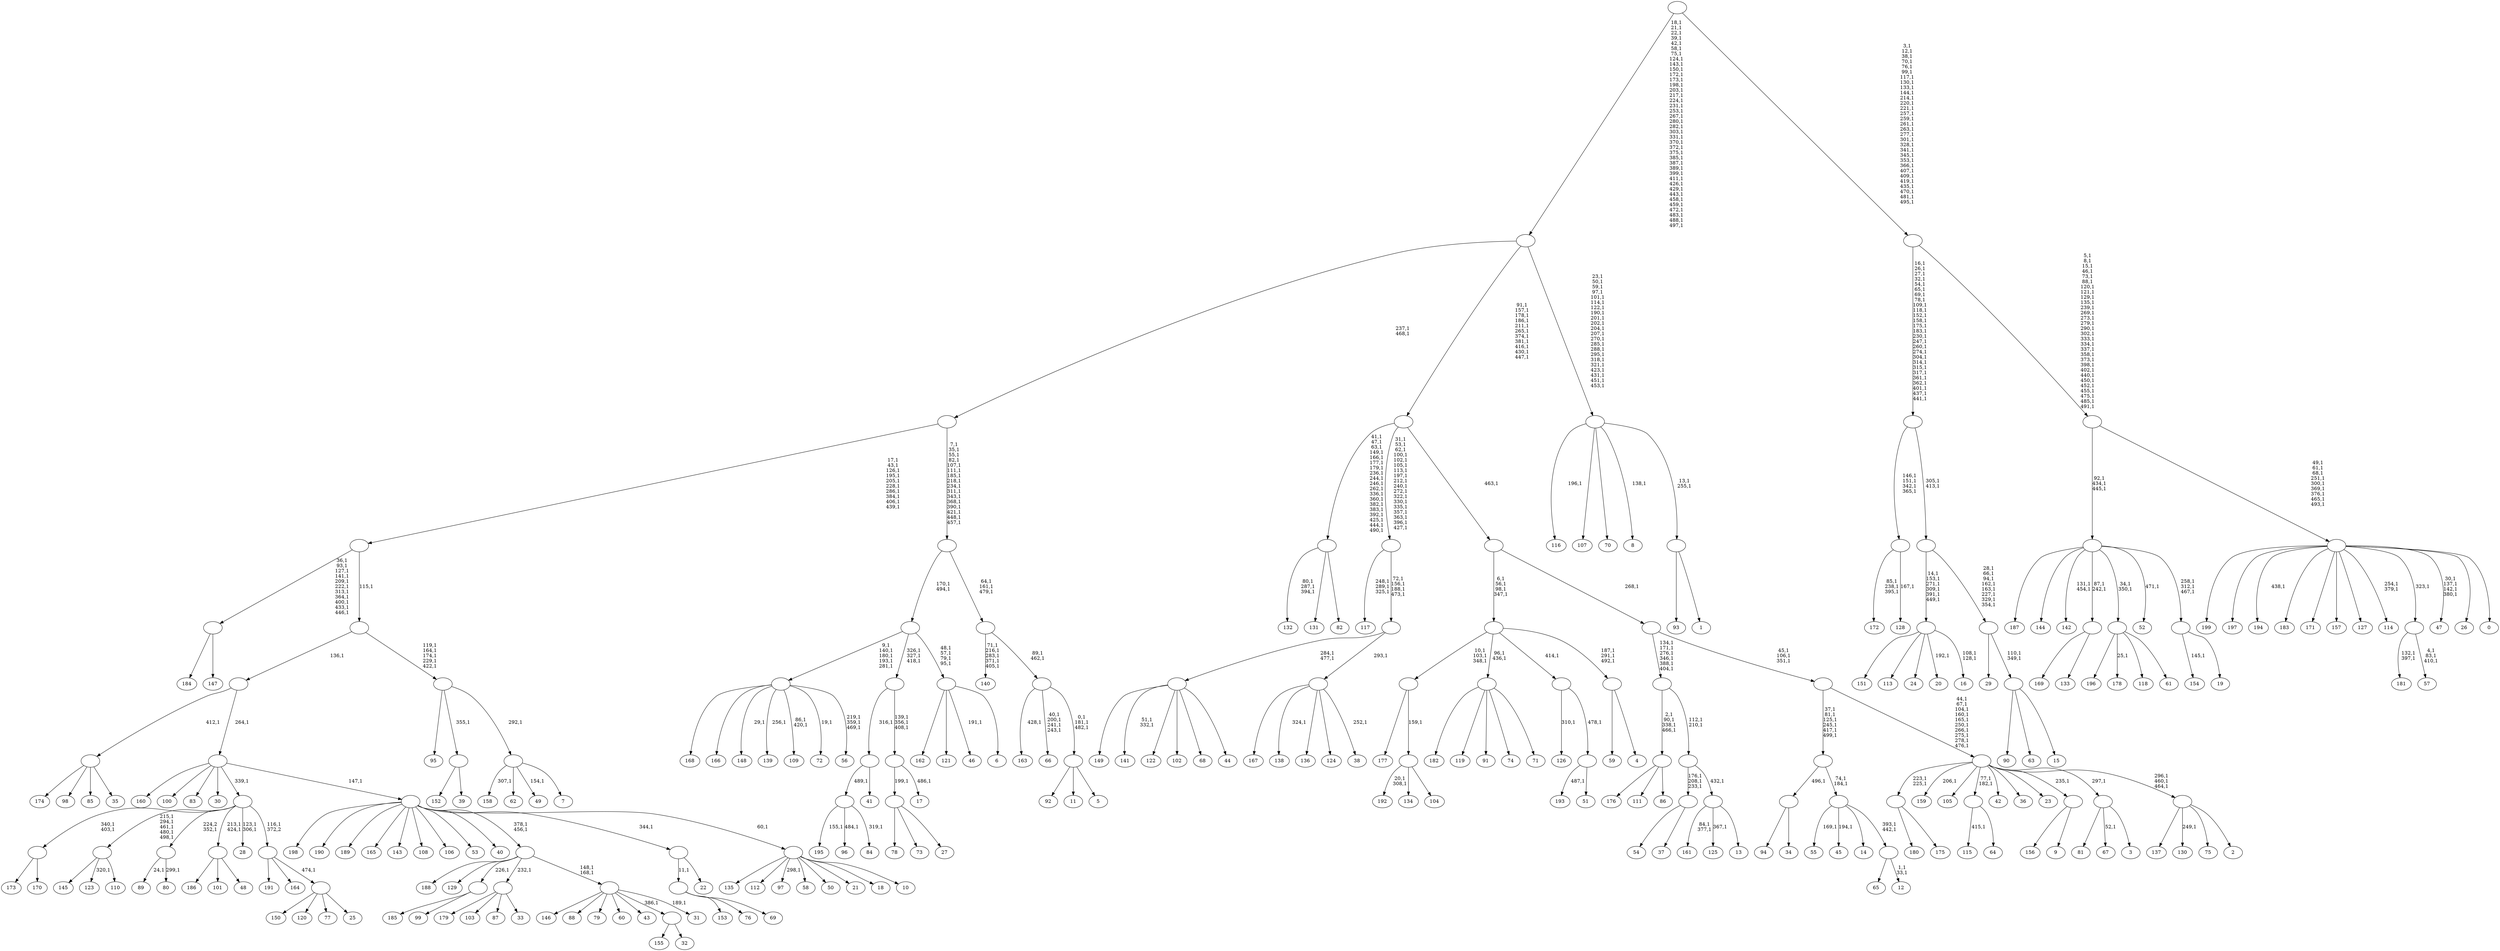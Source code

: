 digraph T {
	700 [label="199"]
	699 [label="198"]
	698 [label="197"]
	697 [label="196"]
	696 [label="195"]
	694 [label="194"]
	692 [label="193"]
	690 [label="192"]
	687 [label="191"]
	686 [label="190"]
	685 [label="189"]
	684 [label="188"]
	683 [label="187"]
	682 [label="186"]
	681 [label="185"]
	680 [label="184"]
	679 [label="183"]
	678 [label="182"]
	677 [label="181"]
	674 [label="180"]
	673 [label="179"]
	672 [label="178"]
	670 [label="177"]
	669 [label="176"]
	668 [label="175"]
	667 [label=""]
	665 [label="174"]
	664 [label="173"]
	663 [label="172"]
	659 [label="171"]
	658 [label="170"]
	657 [label=""]
	655 [label="169"]
	654 [label="168"]
	653 [label="167"]
	652 [label="166"]
	651 [label="165"]
	650 [label="164"]
	649 [label="163"]
	647 [label="162"]
	646 [label="161"]
	643 [label="160"]
	642 [label="159"]
	640 [label="158"]
	638 [label="157"]
	637 [label="156"]
	636 [label="155"]
	635 [label="154"]
	633 [label="153"]
	632 [label="152"]
	631 [label="151"]
	630 [label="150"]
	629 [label="149"]
	628 [label="148"]
	626 [label="147"]
	625 [label=""]
	614 [label="146"]
	613 [label="145"]
	612 [label="144"]
	611 [label="143"]
	610 [label="142"]
	607 [label="141"]
	604 [label="140"]
	598 [label="139"]
	596 [label="138"]
	594 [label="137"]
	593 [label="136"]
	592 [label="135"]
	591 [label="134"]
	590 [label="133"]
	589 [label=""]
	587 [label="132"]
	583 [label="131"]
	582 [label="130"]
	580 [label="129"]
	579 [label="128"]
	577 [label=""]
	573 [label="127"]
	572 [label="126"]
	570 [label="125"]
	568 [label="124"]
	567 [label="123"]
	565 [label="122"]
	564 [label="121"]
	563 [label="120"]
	562 [label="119"]
	561 [label="118"]
	560 [label="117"]
	556 [label="116"]
	554 [label="115"]
	552 [label="114"]
	549 [label="113"]
	548 [label="112"]
	547 [label="111"]
	546 [label="110"]
	545 [label=""]
	540 [label="109"]
	537 [label="108"]
	536 [label="107"]
	535 [label="106"]
	534 [label="105"]
	533 [label="104"]
	532 [label=""]
	531 [label=""]
	528 [label="103"]
	527 [label="102"]
	526 [label="101"]
	525 [label="100"]
	524 [label="99"]
	523 [label=""]
	522 [label="98"]
	521 [label="97"]
	519 [label="96"]
	517 [label="95"]
	516 [label="94"]
	515 [label="93"]
	514 [label="92"]
	513 [label="91"]
	512 [label="90"]
	511 [label="89"]
	509 [label="88"]
	508 [label="87"]
	507 [label="86"]
	506 [label=""]
	502 [label="85"]
	501 [label="84"]
	499 [label=""]
	498 [label="83"]
	497 [label="82"]
	496 [label=""]
	477 [label="81"]
	476 [label="80"]
	474 [label=""]
	473 [label="79"]
	472 [label="78"]
	471 [label="77"]
	470 [label="76"]
	469 [label="75"]
	468 [label="74"]
	467 [label="73"]
	466 [label="72"]
	464 [label="71"]
	463 [label=""]
	461 [label="70"]
	460 [label="69"]
	459 [label=""]
	458 [label="68"]
	457 [label="67"]
	455 [label="66"]
	450 [label="65"]
	449 [label="64"]
	448 [label=""]
	446 [label="63"]
	445 [label="62"]
	444 [label="61"]
	443 [label=""]
	441 [label="60"]
	440 [label="59"]
	439 [label="58"]
	438 [label="57"]
	434 [label=""]
	433 [label="56"]
	429 [label=""]
	424 [label="55"]
	422 [label="54"]
	421 [label="53"]
	420 [label="52"]
	418 [label="51"]
	417 [label=""]
	416 [label=""]
	415 [label="50"]
	414 [label="49"]
	412 [label="48"]
	411 [label=""]
	409 [label="47"]
	404 [label="46"]
	402 [label="45"]
	400 [label="44"]
	399 [label=""]
	397 [label="43"]
	396 [label="42"]
	395 [label="41"]
	394 [label=""]
	393 [label="40"]
	392 [label="39"]
	391 [label=""]
	390 [label="38"]
	388 [label=""]
	387 [label=""]
	383 [label=""]
	365 [label="37"]
	364 [label=""]
	361 [label="36"]
	360 [label="35"]
	359 [label=""]
	358 [label="34"]
	357 [label=""]
	356 [label="33"]
	355 [label=""]
	354 [label="32"]
	353 [label=""]
	352 [label="31"]
	350 [label=""]
	348 [label=""]
	346 [label="30"]
	345 [label="29"]
	344 [label="28"]
	341 [label="27"]
	340 [label=""]
	339 [label="26"]
	338 [label="25"]
	337 [label=""]
	336 [label=""]
	335 [label=""]
	334 [label="24"]
	333 [label="23"]
	332 [label="22"]
	331 [label=""]
	330 [label="21"]
	329 [label="20"]
	327 [label="19"]
	326 [label=""]
	323 [label=""]
	320 [label="18"]
	319 [label="17"]
	317 [label=""]
	314 [label=""]
	311 [label="16"]
	308 [label=""]
	302 [label="15"]
	301 [label=""]
	299 [label=""]
	291 [label=""]
	289 [label=""]
	262 [label="14"]
	261 [label="13"]
	260 [label=""]
	259 [label=""]
	257 [label=""]
	251 [label="12"]
	248 [label=""]
	246 [label=""]
	244 [label=""]
	238 [label="11"]
	237 [label="10"]
	236 [label=""]
	235 [label=""]
	234 [label=""]
	233 [label=""]
	232 [label="9"]
	231 [label=""]
	230 [label="8"]
	228 [label="7"]
	227 [label=""]
	226 [label=""]
	221 [label=""]
	220 [label=""]
	210 [label="6"]
	209 [label=""]
	205 [label=""]
	203 [label="5"]
	202 [label=""]
	199 [label=""]
	197 [label=""]
	194 [label=""]
	178 [label=""]
	176 [label="4"]
	175 [label=""]
	172 [label=""]
	168 [label="3"]
	167 [label=""]
	166 [label="2"]
	165 [label=""]
	162 [label=""]
	152 [label=""]
	149 [label=""]
	148 [label=""]
	147 [label=""]
	136 [label="1"]
	135 [label=""]
	133 [label=""]
	111 [label=""]
	71 [label="0"]
	70 [label=""]
	61 [label=""]
	31 [label=""]
	0 [label=""]
	667 -> 674 [label=""]
	667 -> 668 [label=""]
	657 -> 664 [label=""]
	657 -> 658 [label=""]
	625 -> 680 [label=""]
	625 -> 626 [label=""]
	589 -> 655 [label=""]
	589 -> 590 [label=""]
	577 -> 579 [label="167,1"]
	577 -> 663 [label="85,1\n238,1\n395,1"]
	545 -> 567 [label="320,1"]
	545 -> 613 [label=""]
	545 -> 546 [label=""]
	532 -> 690 [label="20,1\n308,1"]
	532 -> 591 [label=""]
	532 -> 533 [label=""]
	531 -> 670 [label=""]
	531 -> 532 [label="159,1"]
	523 -> 681 [label=""]
	523 -> 524 [label=""]
	506 -> 669 [label=""]
	506 -> 547 [label=""]
	506 -> 507 [label=""]
	499 -> 501 [label="319,1"]
	499 -> 519 [label="484,1"]
	499 -> 696 [label="155,1"]
	496 -> 587 [label="80,1\n287,1\n394,1"]
	496 -> 583 [label=""]
	496 -> 497 [label=""]
	474 -> 476 [label="299,1"]
	474 -> 511 [label="24,1"]
	463 -> 678 [label=""]
	463 -> 562 [label=""]
	463 -> 513 [label=""]
	463 -> 468 [label=""]
	463 -> 464 [label=""]
	459 -> 633 [label=""]
	459 -> 470 [label=""]
	459 -> 460 [label=""]
	448 -> 554 [label="415,1"]
	448 -> 449 [label=""]
	443 -> 672 [label="25,1"]
	443 -> 697 [label=""]
	443 -> 561 [label=""]
	443 -> 444 [label=""]
	434 -> 438 [label="4,1\n83,1\n410,1"]
	434 -> 677 [label="132,1\n397,1"]
	429 -> 433 [label="219,1\n359,1\n469,1"]
	429 -> 466 [label="19,1"]
	429 -> 540 [label="86,1\n420,1"]
	429 -> 598 [label="256,1"]
	429 -> 628 [label="29,1"]
	429 -> 654 [label=""]
	429 -> 652 [label=""]
	417 -> 692 [label="487,1"]
	417 -> 418 [label=""]
	416 -> 572 [label="310,1"]
	416 -> 417 [label="478,1"]
	411 -> 682 [label=""]
	411 -> 526 [label=""]
	411 -> 412 [label=""]
	399 -> 607 [label="51,1\n332,1"]
	399 -> 629 [label=""]
	399 -> 565 [label=""]
	399 -> 527 [label=""]
	399 -> 458 [label=""]
	399 -> 400 [label=""]
	394 -> 499 [label="489,1"]
	394 -> 395 [label=""]
	391 -> 632 [label=""]
	391 -> 392 [label=""]
	388 -> 390 [label="252,1"]
	388 -> 596 [label="324,1"]
	388 -> 653 [label=""]
	388 -> 593 [label=""]
	388 -> 568 [label=""]
	387 -> 399 [label="284,1\n477,1"]
	387 -> 388 [label="293,1"]
	383 -> 387 [label="72,1\n156,1\n188,1\n473,1"]
	383 -> 560 [label="248,1\n289,1\n325,1"]
	364 -> 422 [label=""]
	364 -> 365 [label=""]
	359 -> 665 [label=""]
	359 -> 522 [label=""]
	359 -> 502 [label=""]
	359 -> 360 [label=""]
	357 -> 516 [label=""]
	357 -> 358 [label=""]
	355 -> 673 [label=""]
	355 -> 528 [label=""]
	355 -> 508 [label=""]
	355 -> 356 [label=""]
	353 -> 636 [label=""]
	353 -> 354 [label=""]
	350 -> 352 [label="189,1"]
	350 -> 614 [label=""]
	350 -> 509 [label=""]
	350 -> 473 [label=""]
	350 -> 441 [label=""]
	350 -> 397 [label=""]
	350 -> 353 [label="386,1"]
	348 -> 350 [label="148,1\n168,1"]
	348 -> 684 [label=""]
	348 -> 580 [label=""]
	348 -> 523 [label="226,1"]
	348 -> 355 [label="232,1"]
	340 -> 472 [label=""]
	340 -> 467 [label=""]
	340 -> 341 [label=""]
	337 -> 630 [label=""]
	337 -> 563 [label=""]
	337 -> 471 [label=""]
	337 -> 338 [label=""]
	336 -> 687 [label=""]
	336 -> 650 [label=""]
	336 -> 337 [label="474,1"]
	335 -> 344 [label="123,1\n306,1"]
	335 -> 411 [label="213,1\n424,1"]
	335 -> 545 [label="215,1\n294,1\n461,1\n480,1\n498,1"]
	335 -> 657 [label="340,1\n403,1"]
	335 -> 474 [label="224,2\n352,1"]
	335 -> 336 [label="116,1\n372,2"]
	331 -> 459 [label="11,1"]
	331 -> 332 [label=""]
	326 -> 635 [label="145,1"]
	326 -> 327 [label=""]
	323 -> 326 [label="258,1\n312,1\n467,1"]
	323 -> 420 [label="471,1"]
	323 -> 443 [label="34,1\n350,1"]
	323 -> 589 [label="87,1\n242,1"]
	323 -> 610 [label="131,1\n454,1"]
	323 -> 683 [label=""]
	323 -> 612 [label=""]
	317 -> 319 [label="486,1"]
	317 -> 340 [label="199,1"]
	314 -> 317 [label="139,1\n356,1\n408,1"]
	314 -> 394 [label="316,1"]
	308 -> 311 [label="108,1\n128,1"]
	308 -> 329 [label="192,1"]
	308 -> 631 [label=""]
	308 -> 549 [label=""]
	308 -> 334 [label=""]
	301 -> 512 [label=""]
	301 -> 446 [label=""]
	301 -> 302 [label=""]
	299 -> 301 [label="110,1\n349,1"]
	299 -> 345 [label=""]
	291 -> 299 [label="28,1\n66,1\n94,1\n162,1\n163,1\n227,1\n329,1\n354,1"]
	291 -> 308 [label="14,1\n153,1\n271,1\n309,1\n391,1\n449,1"]
	289 -> 291 [label="305,1\n413,1"]
	289 -> 577 [label="146,1\n151,1\n342,1\n365,1"]
	260 -> 570 [label="367,1"]
	260 -> 646 [label="84,1\n377,1"]
	260 -> 261 [label=""]
	259 -> 364 [label="176,1\n208,1\n233,1"]
	259 -> 260 [label="432,1"]
	257 -> 259 [label="112,1\n210,1"]
	257 -> 506 [label="2,1\n90,1\n338,1\n466,1"]
	248 -> 251 [label="1,1\n33,1"]
	248 -> 450 [label=""]
	246 -> 248 [label="393,1\n442,1"]
	246 -> 402 [label="194,1"]
	246 -> 424 [label="169,1"]
	246 -> 262 [label=""]
	244 -> 246 [label="74,1\n184,1"]
	244 -> 357 [label="496,1"]
	236 -> 521 [label="298,1"]
	236 -> 592 [label=""]
	236 -> 548 [label=""]
	236 -> 439 [label=""]
	236 -> 415 [label=""]
	236 -> 330 [label=""]
	236 -> 320 [label=""]
	236 -> 237 [label=""]
	235 -> 348 [label="378,1\n456,1"]
	235 -> 699 [label=""]
	235 -> 686 [label=""]
	235 -> 685 [label=""]
	235 -> 651 [label=""]
	235 -> 611 [label=""]
	235 -> 537 [label=""]
	235 -> 535 [label=""]
	235 -> 421 [label=""]
	235 -> 393 [label=""]
	235 -> 331 [label="344,1"]
	235 -> 236 [label="60,1"]
	234 -> 643 [label=""]
	234 -> 525 [label=""]
	234 -> 498 [label=""]
	234 -> 346 [label=""]
	234 -> 335 [label="339,1"]
	234 -> 235 [label="147,1"]
	233 -> 359 [label="412,1"]
	233 -> 234 [label="264,1"]
	231 -> 637 [label=""]
	231 -> 232 [label=""]
	227 -> 414 [label="154,1"]
	227 -> 640 [label="307,1"]
	227 -> 445 [label=""]
	227 -> 228 [label=""]
	226 -> 517 [label=""]
	226 -> 391 [label="355,1"]
	226 -> 227 [label="292,1"]
	221 -> 226 [label="119,1\n164,1\n174,1\n229,1\n422,1"]
	221 -> 233 [label="136,1"]
	220 -> 625 [label="36,1\n93,1\n127,1\n141,1\n209,1\n222,1\n313,1\n364,1\n400,1\n433,1\n446,1"]
	220 -> 221 [label="115,1"]
	209 -> 404 [label="191,1"]
	209 -> 647 [label=""]
	209 -> 564 [label=""]
	209 -> 210 [label=""]
	205 -> 209 [label="48,1\n57,1\n79,1\n95,1"]
	205 -> 314 [label="326,1\n327,1\n418,1"]
	205 -> 429 [label="9,1\n140,1\n180,1\n193,1\n281,1"]
	202 -> 514 [label=""]
	202 -> 238 [label=""]
	202 -> 203 [label=""]
	199 -> 202 [label="0,1\n181,1\n482,1"]
	199 -> 455 [label="40,1\n200,1\n241,1\n243,1"]
	199 -> 649 [label="428,1"]
	197 -> 199 [label="89,1\n462,1"]
	197 -> 604 [label="71,1\n216,1\n283,1\n371,1\n405,1"]
	194 -> 197 [label="64,1\n161,1\n479,1"]
	194 -> 205 [label="170,1\n494,1"]
	178 -> 194 [label="7,1\n35,1\n55,1\n82,1\n107,1\n111,1\n185,1\n218,1\n234,1\n311,1\n343,1\n368,1\n390,1\n421,1\n448,1\n457,1"]
	178 -> 220 [label="17,1\n43,1\n126,1\n195,1\n205,1\n228,1\n286,1\n384,1\n406,1\n439,1"]
	175 -> 440 [label=""]
	175 -> 176 [label=""]
	172 -> 175 [label="187,1\n291,1\n492,1"]
	172 -> 463 [label="96,1\n436,1"]
	172 -> 531 [label="10,1\n103,1\n348,1"]
	172 -> 416 [label="414,1"]
	167 -> 457 [label="52,1"]
	167 -> 477 [label=""]
	167 -> 168 [label=""]
	165 -> 582 [label="249,1"]
	165 -> 594 [label=""]
	165 -> 469 [label=""]
	165 -> 166 [label=""]
	162 -> 165 [label="296,1\n460,1\n464,1"]
	162 -> 448 [label="77,1\n182,1"]
	162 -> 642 [label="206,1"]
	162 -> 667 [label="223,1\n225,1"]
	162 -> 534 [label=""]
	162 -> 396 [label=""]
	162 -> 361 [label=""]
	162 -> 333 [label=""]
	162 -> 231 [label="235,1"]
	162 -> 167 [label="297,1"]
	152 -> 162 [label="44,1\n67,1\n104,1\n160,1\n165,1\n250,1\n266,1\n275,1\n278,1\n476,1"]
	152 -> 244 [label="37,1\n81,1\n125,1\n245,1\n417,1\n499,1"]
	149 -> 152 [label="45,1\n106,1\n351,1"]
	149 -> 257 [label="134,1\n171,1\n276,1\n346,1\n388,1\n404,1"]
	148 -> 172 [label="6,1\n56,1\n98,1\n347,1"]
	148 -> 149 [label="268,1"]
	147 -> 383 [label="31,1\n53,1\n62,1\n100,1\n102,1\n105,1\n113,1\n197,1\n212,1\n240,1\n272,1\n322,1\n330,1\n335,1\n357,1\n363,1\n396,1\n427,1"]
	147 -> 496 [label="41,1\n47,1\n63,1\n149,1\n166,1\n177,1\n179,1\n236,1\n244,1\n246,1\n262,1\n336,1\n360,1\n382,1\n383,1\n392,1\n425,1\n444,1\n490,1"]
	147 -> 148 [label="463,1"]
	135 -> 515 [label=""]
	135 -> 136 [label=""]
	133 -> 135 [label="13,1\n255,1"]
	133 -> 230 [label="138,1"]
	133 -> 556 [label="196,1"]
	133 -> 536 [label=""]
	133 -> 461 [label=""]
	111 -> 133 [label="23,1\n50,1\n59,1\n97,1\n101,1\n114,1\n122,1\n190,1\n201,1\n202,1\n204,1\n207,1\n270,1\n285,1\n288,1\n295,1\n318,1\n321,1\n423,1\n431,1\n451,1\n453,1"]
	111 -> 147 [label="91,1\n157,1\n178,1\n186,1\n211,1\n265,1\n374,1\n381,1\n416,1\n430,1\n447,1"]
	111 -> 178 [label="237,1\n468,1"]
	70 -> 409 [label="30,1\n137,1\n142,1\n380,1"]
	70 -> 552 [label="254,1\n379,1"]
	70 -> 694 [label="438,1"]
	70 -> 700 [label=""]
	70 -> 698 [label=""]
	70 -> 679 [label=""]
	70 -> 659 [label=""]
	70 -> 638 [label=""]
	70 -> 573 [label=""]
	70 -> 434 [label="323,1"]
	70 -> 339 [label=""]
	70 -> 71 [label=""]
	61 -> 70 [label="49,1\n61,1\n68,1\n251,1\n300,1\n369,1\n376,1\n465,1\n493,1"]
	61 -> 323 [label="92,1\n434,1\n445,1"]
	31 -> 61 [label="5,1\n8,1\n15,1\n46,1\n73,1\n88,1\n120,1\n121,1\n129,1\n135,1\n239,1\n269,1\n273,1\n279,1\n290,1\n302,1\n333,1\n334,1\n337,1\n358,1\n373,1\n398,1\n402,1\n440,1\n450,1\n452,1\n455,1\n475,1\n485,1\n491,1"]
	31 -> 289 [label="16,1\n26,1\n27,1\n32,1\n54,1\n65,1\n69,1\n78,1\n109,1\n118,1\n152,1\n158,1\n175,1\n183,1\n230,1\n247,1\n260,1\n274,1\n304,1\n314,1\n315,1\n317,1\n361,1\n362,1\n401,1\n437,1\n441,1"]
	0 -> 31 [label="3,1\n12,1\n38,1\n70,1\n76,1\n99,1\n117,1\n130,1\n133,1\n144,1\n214,1\n220,1\n221,1\n257,1\n259,1\n261,1\n263,1\n277,1\n301,1\n328,1\n341,1\n345,1\n353,1\n366,1\n407,1\n409,1\n419,1\n435,1\n470,1\n481,1\n495,1"]
	0 -> 111 [label="18,1\n21,1\n22,1\n39,1\n42,1\n58,1\n75,1\n124,1\n143,1\n150,1\n172,1\n173,1\n198,1\n203,1\n217,1\n224,1\n231,1\n253,1\n267,1\n280,1\n282,1\n303,1\n331,1\n370,1\n372,1\n375,1\n385,1\n387,1\n389,1\n399,1\n411,1\n426,1\n429,1\n443,1\n458,1\n459,1\n472,1\n483,1\n488,1\n497,1"]
}
